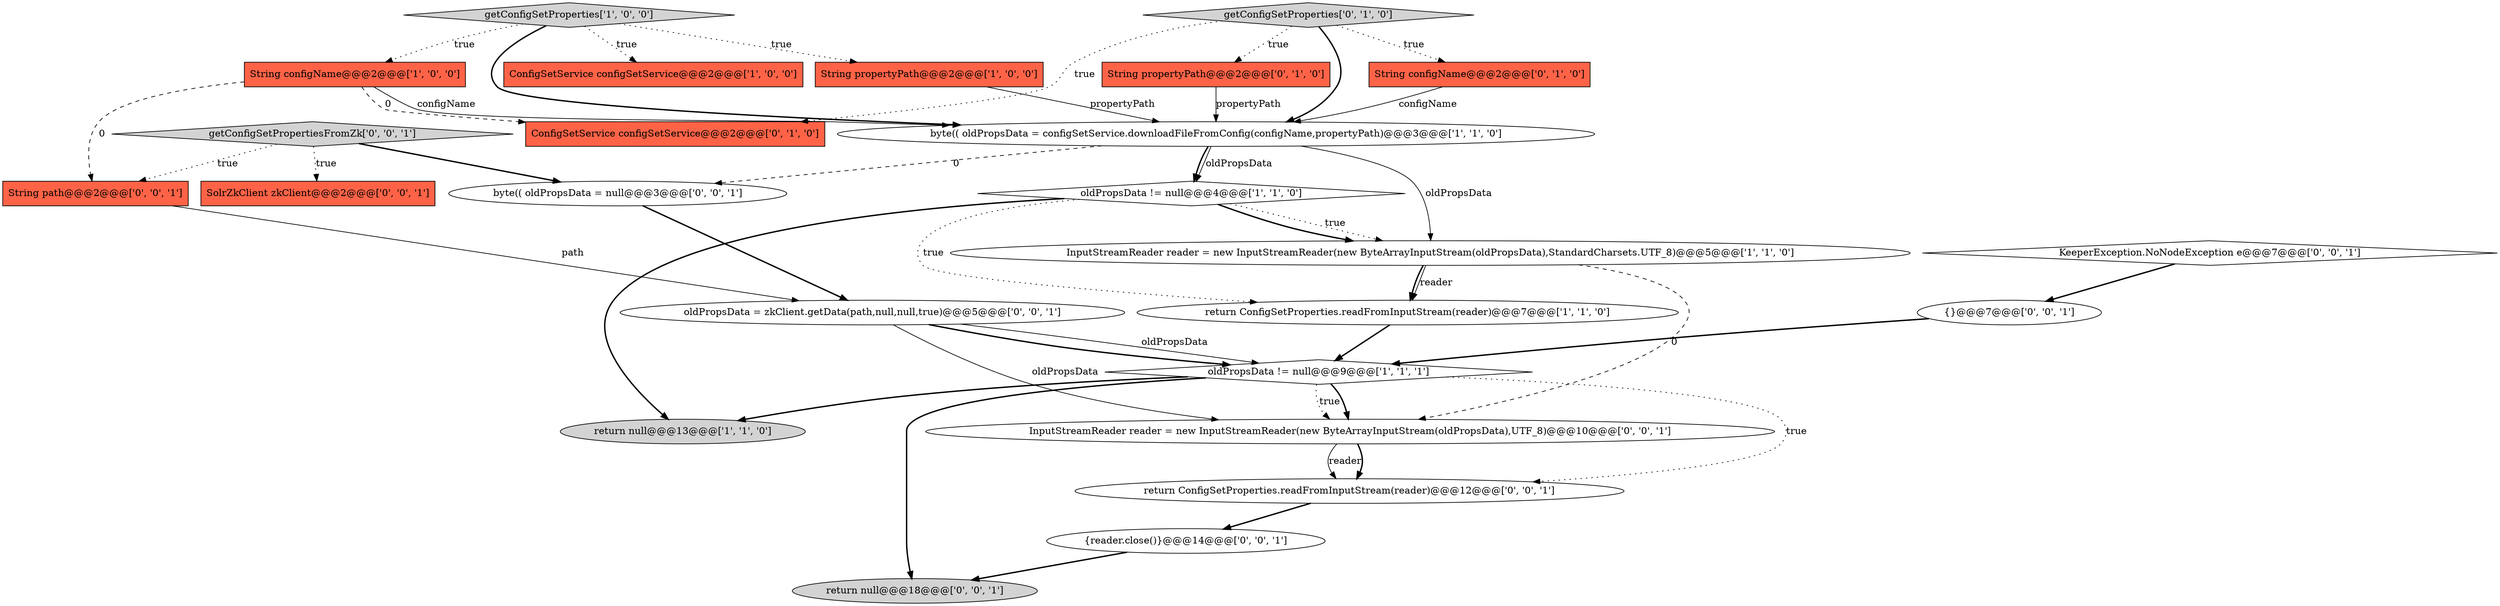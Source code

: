 digraph {
11 [style = filled, label = "getConfigSetProperties['0', '1', '0']", fillcolor = lightgray, shape = diamond image = "AAA0AAABBB2BBB"];
17 [style = filled, label = "oldPropsData = zkClient.getData(path,null,null,true)@@@5@@@['0', '0', '1']", fillcolor = white, shape = ellipse image = "AAA0AAABBB3BBB"];
5 [style = filled, label = "ConfigSetService configSetService@@@2@@@['1', '0', '0']", fillcolor = tomato, shape = box image = "AAA0AAABBB1BBB"];
24 [style = filled, label = "String path@@@2@@@['0', '0', '1']", fillcolor = tomato, shape = box image = "AAA0AAABBB3BBB"];
19 [style = filled, label = "{reader.close()}@@@14@@@['0', '0', '1']", fillcolor = white, shape = ellipse image = "AAA0AAABBB3BBB"];
13 [style = filled, label = "ConfigSetService configSetService@@@2@@@['0', '1', '0']", fillcolor = tomato, shape = box image = "AAA1AAABBB2BBB"];
9 [style = filled, label = "String configName@@@2@@@['1', '0', '0']", fillcolor = tomato, shape = box image = "AAA1AAABBB1BBB"];
2 [style = filled, label = "return null@@@13@@@['1', '1', '0']", fillcolor = lightgray, shape = ellipse image = "AAA0AAABBB1BBB"];
21 [style = filled, label = "InputStreamReader reader = new InputStreamReader(new ByteArrayInputStream(oldPropsData),UTF_8)@@@10@@@['0', '0', '1']", fillcolor = white, shape = ellipse image = "AAA0AAABBB3BBB"];
20 [style = filled, label = "getConfigSetPropertiesFromZk['0', '0', '1']", fillcolor = lightgray, shape = diamond image = "AAA0AAABBB3BBB"];
10 [style = filled, label = "String configName@@@2@@@['0', '1', '0']", fillcolor = tomato, shape = box image = "AAA0AAABBB2BBB"];
22 [style = filled, label = "return null@@@18@@@['0', '0', '1']", fillcolor = lightgray, shape = ellipse image = "AAA0AAABBB3BBB"];
15 [style = filled, label = "KeeperException.NoNodeException e@@@7@@@['0', '0', '1']", fillcolor = white, shape = diamond image = "AAA0AAABBB3BBB"];
3 [style = filled, label = "oldPropsData != null@@@9@@@['1', '1', '1']", fillcolor = white, shape = diamond image = "AAA0AAABBB1BBB"];
1 [style = filled, label = "byte(( oldPropsData = configSetService.downloadFileFromConfig(configName,propertyPath)@@@3@@@['1', '1', '0']", fillcolor = white, shape = ellipse image = "AAA0AAABBB1BBB"];
6 [style = filled, label = "oldPropsData != null@@@4@@@['1', '1', '0']", fillcolor = white, shape = diamond image = "AAA0AAABBB1BBB"];
16 [style = filled, label = "SolrZkClient zkClient@@@2@@@['0', '0', '1']", fillcolor = tomato, shape = box image = "AAA0AAABBB3BBB"];
14 [style = filled, label = "byte(( oldPropsData = null@@@3@@@['0', '0', '1']", fillcolor = white, shape = ellipse image = "AAA0AAABBB3BBB"];
12 [style = filled, label = "String propertyPath@@@2@@@['0', '1', '0']", fillcolor = tomato, shape = box image = "AAA0AAABBB2BBB"];
23 [style = filled, label = "return ConfigSetProperties.readFromInputStream(reader)@@@12@@@['0', '0', '1']", fillcolor = white, shape = ellipse image = "AAA0AAABBB3BBB"];
18 [style = filled, label = "{}@@@7@@@['0', '0', '1']", fillcolor = white, shape = ellipse image = "AAA0AAABBB3BBB"];
4 [style = filled, label = "getConfigSetProperties['1', '0', '0']", fillcolor = lightgray, shape = diamond image = "AAA0AAABBB1BBB"];
7 [style = filled, label = "InputStreamReader reader = new InputStreamReader(new ByteArrayInputStream(oldPropsData),StandardCharsets.UTF_8)@@@5@@@['1', '1', '0']", fillcolor = white, shape = ellipse image = "AAA0AAABBB1BBB"];
8 [style = filled, label = "return ConfigSetProperties.readFromInputStream(reader)@@@7@@@['1', '1', '0']", fillcolor = white, shape = ellipse image = "AAA0AAABBB1BBB"];
0 [style = filled, label = "String propertyPath@@@2@@@['1', '0', '0']", fillcolor = tomato, shape = box image = "AAA0AAABBB1BBB"];
4->5 [style = dotted, label="true"];
18->3 [style = bold, label=""];
7->8 [style = solid, label="reader"];
7->21 [style = dashed, label="0"];
21->23 [style = solid, label="reader"];
17->3 [style = solid, label="oldPropsData"];
11->1 [style = bold, label=""];
20->24 [style = dotted, label="true"];
9->24 [style = dashed, label="0"];
11->10 [style = dotted, label="true"];
1->14 [style = dashed, label="0"];
4->0 [style = dotted, label="true"];
11->12 [style = dotted, label="true"];
8->3 [style = bold, label=""];
14->17 [style = bold, label=""];
20->14 [style = bold, label=""];
11->13 [style = dotted, label="true"];
0->1 [style = solid, label="propertyPath"];
10->1 [style = solid, label="configName"];
1->7 [style = solid, label="oldPropsData"];
7->8 [style = bold, label=""];
15->18 [style = bold, label=""];
3->22 [style = bold, label=""];
20->16 [style = dotted, label="true"];
12->1 [style = solid, label="propertyPath"];
6->2 [style = bold, label=""];
1->6 [style = bold, label=""];
3->2 [style = bold, label=""];
17->21 [style = solid, label="oldPropsData"];
6->8 [style = dotted, label="true"];
3->21 [style = dotted, label="true"];
23->19 [style = bold, label=""];
9->1 [style = solid, label="configName"];
9->13 [style = dashed, label="0"];
3->23 [style = dotted, label="true"];
17->3 [style = bold, label=""];
6->7 [style = dotted, label="true"];
3->21 [style = bold, label=""];
4->1 [style = bold, label=""];
4->9 [style = dotted, label="true"];
6->7 [style = bold, label=""];
19->22 [style = bold, label=""];
24->17 [style = solid, label="path"];
1->6 [style = solid, label="oldPropsData"];
21->23 [style = bold, label=""];
}
